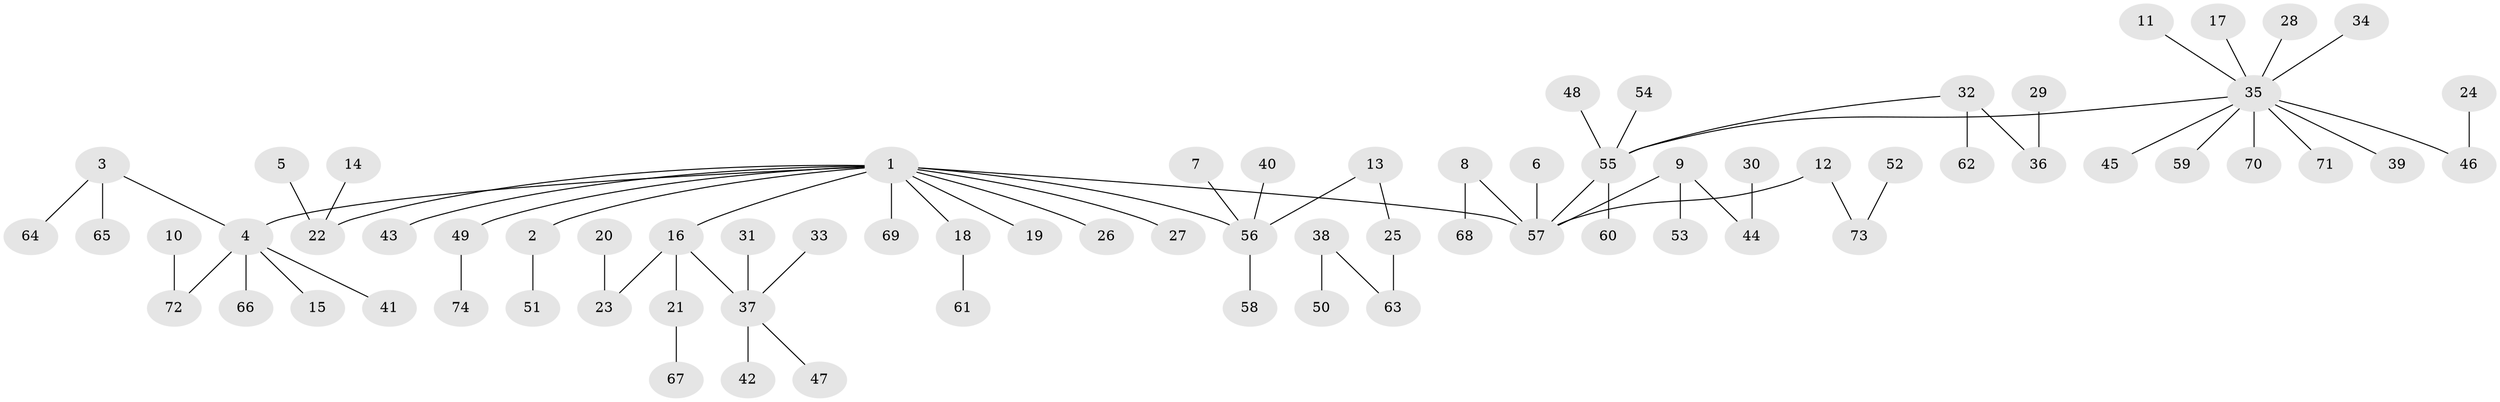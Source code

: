 // original degree distribution, {10: 0.006802721088435374, 7: 0.013605442176870748, 5: 0.02040816326530612, 6: 0.027210884353741496, 2: 0.2653061224489796, 4: 0.061224489795918366, 3: 0.08843537414965986, 1: 0.5170068027210885}
// Generated by graph-tools (version 1.1) at 2025/50/03/09/25 03:50:19]
// undirected, 74 vertices, 73 edges
graph export_dot {
graph [start="1"]
  node [color=gray90,style=filled];
  1;
  2;
  3;
  4;
  5;
  6;
  7;
  8;
  9;
  10;
  11;
  12;
  13;
  14;
  15;
  16;
  17;
  18;
  19;
  20;
  21;
  22;
  23;
  24;
  25;
  26;
  27;
  28;
  29;
  30;
  31;
  32;
  33;
  34;
  35;
  36;
  37;
  38;
  39;
  40;
  41;
  42;
  43;
  44;
  45;
  46;
  47;
  48;
  49;
  50;
  51;
  52;
  53;
  54;
  55;
  56;
  57;
  58;
  59;
  60;
  61;
  62;
  63;
  64;
  65;
  66;
  67;
  68;
  69;
  70;
  71;
  72;
  73;
  74;
  1 -- 2 [weight=1.0];
  1 -- 4 [weight=1.0];
  1 -- 16 [weight=1.0];
  1 -- 18 [weight=1.0];
  1 -- 19 [weight=1.0];
  1 -- 22 [weight=1.0];
  1 -- 26 [weight=1.0];
  1 -- 27 [weight=1.0];
  1 -- 43 [weight=1.0];
  1 -- 49 [weight=1.0];
  1 -- 56 [weight=1.0];
  1 -- 57 [weight=1.0];
  1 -- 69 [weight=1.0];
  2 -- 51 [weight=1.0];
  3 -- 4 [weight=1.0];
  3 -- 64 [weight=1.0];
  3 -- 65 [weight=1.0];
  4 -- 15 [weight=1.0];
  4 -- 41 [weight=1.0];
  4 -- 66 [weight=1.0];
  4 -- 72 [weight=1.0];
  5 -- 22 [weight=1.0];
  6 -- 57 [weight=1.0];
  7 -- 56 [weight=1.0];
  8 -- 57 [weight=1.0];
  8 -- 68 [weight=1.0];
  9 -- 44 [weight=1.0];
  9 -- 53 [weight=1.0];
  9 -- 57 [weight=1.0];
  10 -- 72 [weight=1.0];
  11 -- 35 [weight=1.0];
  12 -- 57 [weight=1.0];
  12 -- 73 [weight=1.0];
  13 -- 25 [weight=1.0];
  13 -- 56 [weight=1.0];
  14 -- 22 [weight=1.0];
  16 -- 21 [weight=1.0];
  16 -- 23 [weight=1.0];
  16 -- 37 [weight=1.0];
  17 -- 35 [weight=1.0];
  18 -- 61 [weight=1.0];
  20 -- 23 [weight=1.0];
  21 -- 67 [weight=1.0];
  24 -- 46 [weight=1.0];
  25 -- 63 [weight=1.0];
  28 -- 35 [weight=1.0];
  29 -- 36 [weight=1.0];
  30 -- 44 [weight=1.0];
  31 -- 37 [weight=1.0];
  32 -- 36 [weight=1.0];
  32 -- 55 [weight=1.0];
  32 -- 62 [weight=1.0];
  33 -- 37 [weight=1.0];
  34 -- 35 [weight=1.0];
  35 -- 39 [weight=1.0];
  35 -- 45 [weight=1.0];
  35 -- 46 [weight=1.0];
  35 -- 55 [weight=1.0];
  35 -- 59 [weight=1.0];
  35 -- 70 [weight=1.0];
  35 -- 71 [weight=1.0];
  37 -- 42 [weight=1.0];
  37 -- 47 [weight=1.0];
  38 -- 50 [weight=1.0];
  38 -- 63 [weight=1.0];
  40 -- 56 [weight=1.0];
  48 -- 55 [weight=1.0];
  49 -- 74 [weight=1.0];
  52 -- 73 [weight=1.0];
  54 -- 55 [weight=1.0];
  55 -- 57 [weight=1.0];
  55 -- 60 [weight=1.0];
  56 -- 58 [weight=1.0];
}
